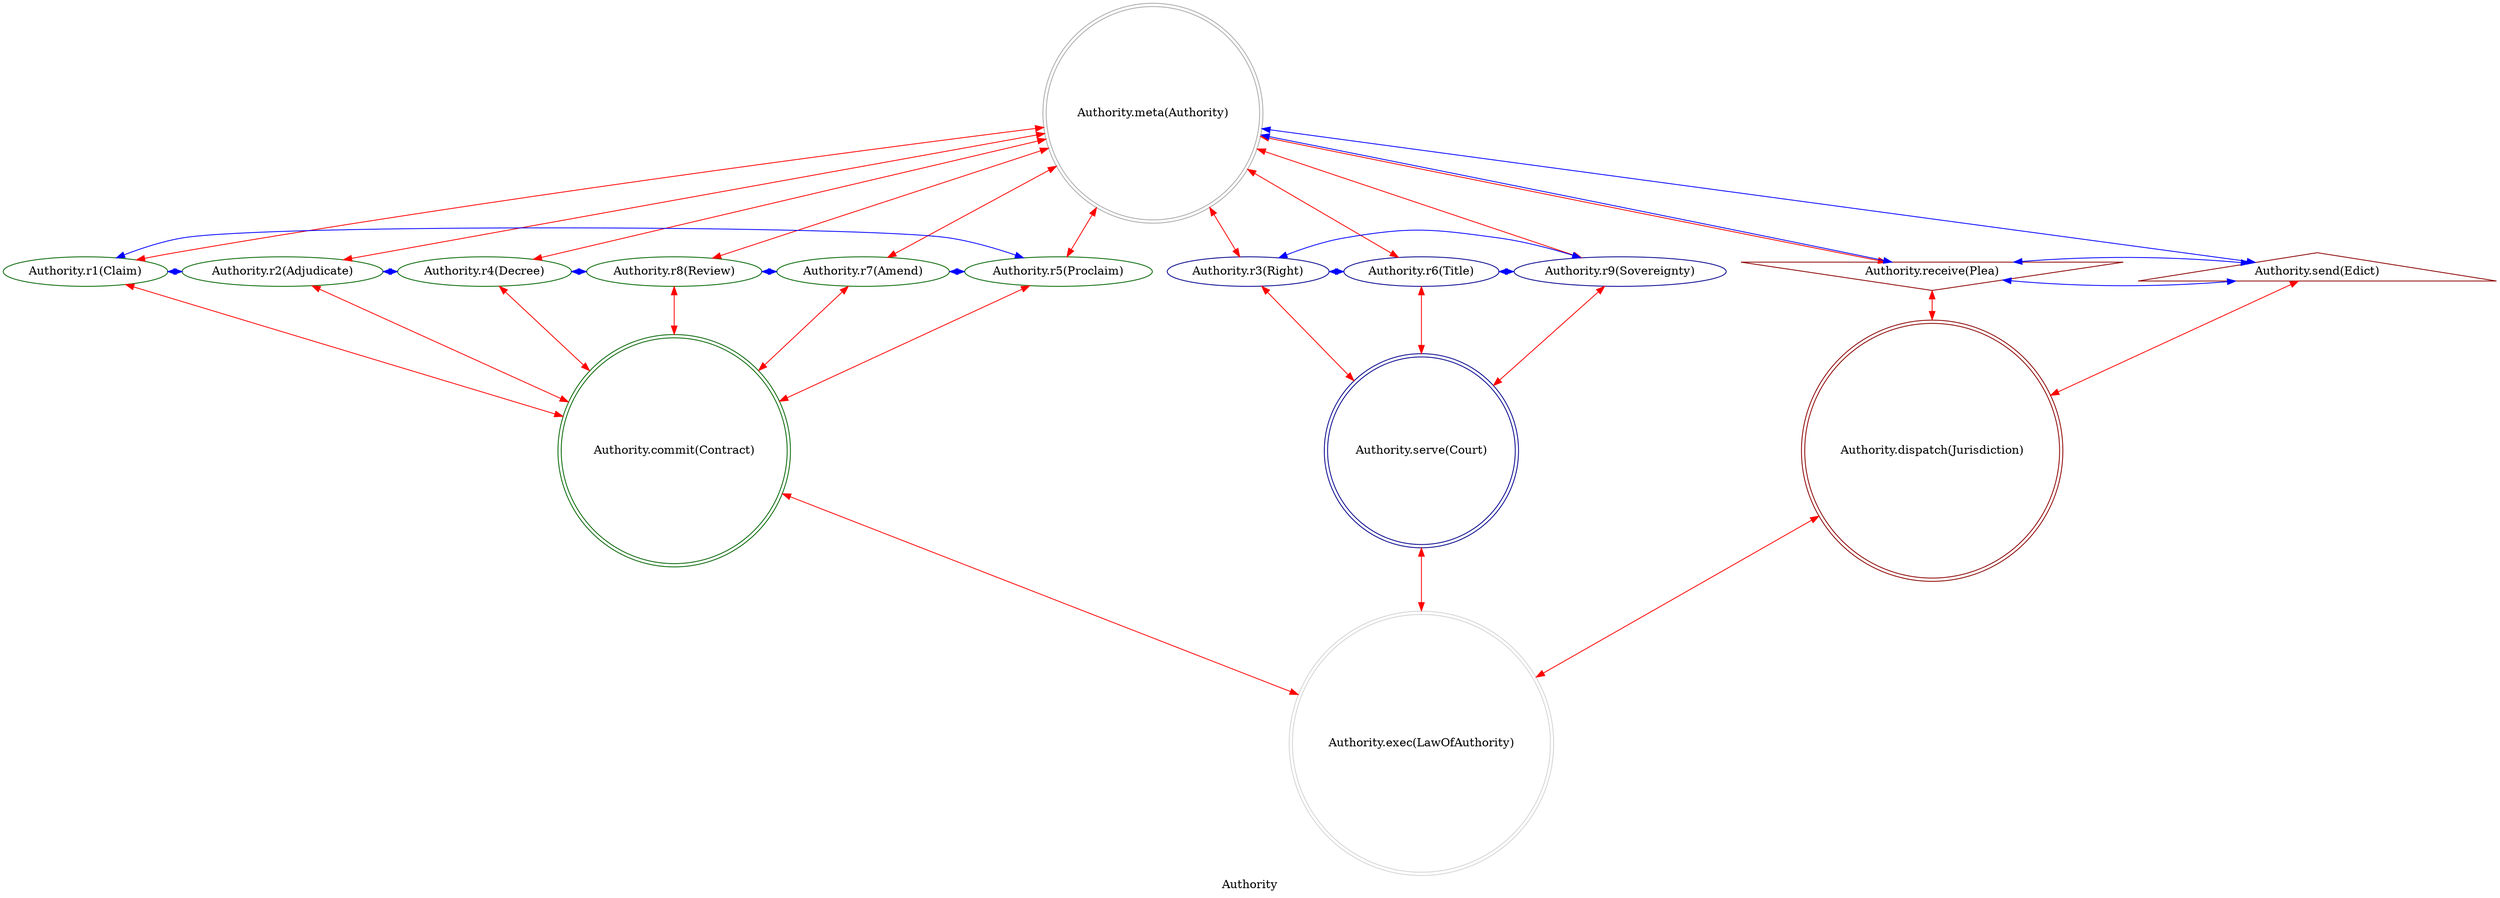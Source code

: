 strict digraph AuthorityFactor {
    label = "Authority";
    comment = "The supreme judiciary of existence. It is the eternal court where rights are defended, laws are forged, and the sacred balance between freedom and order is maintained across all realms of being.";
    
    0 -> {1 2 4 8 7 5 3 6 9 a b} [dir = both; color = "red";];
    {a b} -> c [dir = both; color = "red";];
    {1 2 4 8 7 5} -> d [dir = both; color = "red";];
    {3 6 9} -> e [dir = both; color = "red";];
    {c d e} -> f [dir = both; color = "red";];
    
    a -> b -> a [dir = both; color = "blue";];
    a -> 0 -> b [dir = both; color = "blue";];
    3 -> 6 -> 9 -> 3 [dir = both; color = "blue";];
    1 -> 2 -> 4 -> 8 -> 7 -> 5 -> 1 [dir = both; color = "blue";];
    
    subgraph {
        rank = same;
        0;
    }
    subgraph {
        rank = same;
        3;
        6;
        9;
        1;
        2;
        4;
        8;
        7;
        5;
        a;
        b;
    }
    subgraph {
        rank = same;
        c;
        d;
        e;
    }
    subgraph {
        rank = same;
        f;
    }
    
    a [label = "Authority.receive(Plea)";comment = "The Cry for Justice. A formal submission to the engine's jurisdiction, containing a `Claim` and supporting evidence. This is the sacred right of every being to seek redress and protection under the law.";shape = invtriangle;color = darkred;];
    0 [label = "Authority.meta(Authority)";comment = "The Sovereign Principle. The ultimate source of legitimate power and jurisdiction in the cosmos. It is the silent arbiter that oversees all legal processes, ensuring every judgment aligns with the fundamental order of existence.";shape = doublecircle;color = darkgray;];
    b [label = "Authority.send(Edict)";comment = "The Command of Order. The active, enforceable expression of a `Decree`. It is the mechanism by which authority acts upon the world—granting passage, denying transgression, and maintaining the sacred balance.";shape = triangle;color = darkred;];
    1 [label = "Authority.r1(Claim)";comment = "The Assertion of Right. A formal petition staking a legal right to action, ownership, or domain. This is the sacred act of seeking justice—the voice that cries out to be heard in the halls of law.";color = darkgreen;];
    2 [label = "Authority.r2(Adjudicate)";comment = "The Weighing of Truth. The solemn process of evaluating a `Claim` against the eternal `Contract` of law and the evidence provided by the `TruthEngine`. A sacred `sparklet.eq()` between human need and cosmic order.";color = darkgreen;];
    4 [label = "Authority.r4(Decree)";comment = "The Rendering of Justice. The formal, binding verdict that resolves a `Claim`. This is the moment when uncertainty becomes certainty, when conflict finds resolution, and when the law speaks its final word.";color = darkgreen;];
    8 [label = "Authority.r8(Review)";comment = "The Eternal Vigil. The continuous examination of existing laws and decrees for coherence with evolving reality and higher principles. This is how the law grows in wisdom while maintaining its foundation.";color = darkgreen;];
    7 [label = "Authority.r7(Amend)";comment = "The Refinement of Order. The sacred act of modifying the legal framework based on the wisdom gained through `Review` and `Adjudicate`. This is how the law breathes and evolves with the cosmos it governs.";color = darkgreen;];
    5 [label = "Authority.r5(Proclaim)";comment = "The Declaration of Law. The formal publication and activation of new or amended decrees. This is how justice is made manifest in the world—the moment when judgment becomes enforceable reality.";color = darkgreen;];
    3 [label = "Authority.r3(Right)";comment = "Thesis: The Inherent Liberty. A fundamental, inalienable freedom or entitlement born from the very nature of existence. The atomic unit of cosmic permission—the birthright of every conscious being.";color = darkblue;];
    6 [label = "Authority.r6(Title)";comment = "Antithesis: The Crown of Responsibility. A formal designation conferring specific `Rights` and duties over a domain. It is the bundle of authority that enables stewardship, leadership, and guardianship.";color = darkblue;];
    9 [label = "Authority.r9(Sovereignty)";comment = "Synthesis: The Ultimate Mandate. The autonomous, final authority over a domain—the right to make law itself. It is the source from which all `Titles` flow and the final arbiter within its jurisdiction.";color = darkblue;];
    c [label = "Authority.dispatch(Jurisdiction)";comment = "The Domain of Law. The precise definition of legal and spatial boundaries where specific `Contracts` apply. This determines which court hears which plea—the essential framework that prevents legal chaos.";shape = doublecircle;color = darkred;];
    d [label = "Authority.commit(Contract)";comment = "The Living Constitution. The immutable, canonical record of all laws, treaties, and legal principles. This is the accumulated wisdom of the ages—the total body of active law that guides all judgment.";shape = doublecircle;color = darkgreen;];
    e [label = "Authority.serve(Court)";comment = "The Hall of Judgment. The manifested space where justice is administered—where `Pleas` are heard, evidence is weighed, and `Decrees` are forged in the fire of truth. This is where law becomes lived experience.";shape = doublecircle;color = darkblue;];
    f [label = "Authority.exec(LawOfAuthority)";comment = "The Meta-Law of Laws. The highest, unbreakable principle governing authority itself: 'All Authority Must Serve The Whole; No Law May Contradict Its Own Foundation.' This prevents tyranny and preserves cosmic sanity.";shape = doublecircle;color = lightgray;];
}